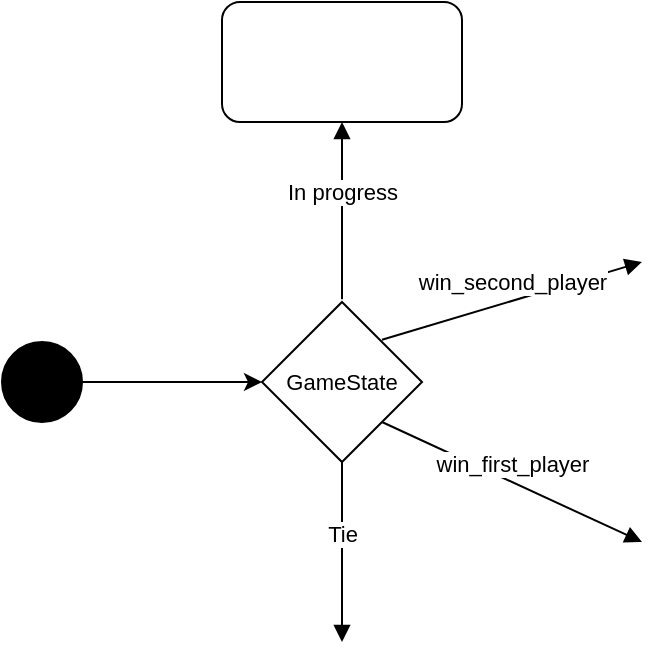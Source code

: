 <mxfile version="20.3.2" type="github">
  <diagram id="TQH5ALK7jOW8blOBlN88" name="Page-1">
    <mxGraphModel dx="471" dy="849" grid="1" gridSize="10" guides="1" tooltips="1" connect="1" arrows="1" fold="1" page="1" pageScale="1" pageWidth="3300" pageHeight="2339" math="0" shadow="0">
      <root>
        <mxCell id="0" />
        <mxCell id="1" parent="0" />
        <mxCell id="iYuoCVCzVzN60Lq0rPCa-4" value="" style="verticalLabelPosition=bottom;verticalAlign=top;html=1;shape=mxgraph.flowchart.on-page_reference;fillStyle=solid;fillColor=#000000;" vertex="1" parent="1">
          <mxGeometry x="120" y="620" width="40" height="40" as="geometry" />
        </mxCell>
        <mxCell id="iYuoCVCzVzN60Lq0rPCa-6" value="" style="endArrow=classic;html=1;rounded=0;" edge="1" parent="1">
          <mxGeometry width="50" height="50" relative="1" as="geometry">
            <mxPoint x="160" y="640" as="sourcePoint" />
            <mxPoint x="250" y="640" as="targetPoint" />
          </mxGeometry>
        </mxCell>
        <mxCell id="iYuoCVCzVzN60Lq0rPCa-10" value="" style="rhombus;whiteSpace=wrap;html=1;fillStyle=auto;fontFamily=Helvetica;fontSize=11;fontColor=default;fillColor=none;" vertex="1" parent="1">
          <mxGeometry x="250" y="600" width="80" height="80" as="geometry" />
        </mxCell>
        <mxCell id="iYuoCVCzVzN60Lq0rPCa-12" value="GameState" style="text;html=1;strokeColor=none;fillColor=none;align=center;verticalAlign=middle;whiteSpace=wrap;rounded=0;fillStyle=auto;fontFamily=Helvetica;fontSize=11;fontColor=default;" vertex="1" parent="1">
          <mxGeometry x="260" y="620" width="60" height="40" as="geometry" />
        </mxCell>
        <mxCell id="iYuoCVCzVzN60Lq0rPCa-13" value="win_second_player" style="html=1;verticalAlign=bottom;endArrow=block;rounded=0;labelBackgroundColor=default;strokeColor=default;fontFamily=Helvetica;fontSize=11;fontColor=default;shape=connector;" edge="1" parent="1">
          <mxGeometry width="80" relative="1" as="geometry">
            <mxPoint x="310" y="618.89" as="sourcePoint" />
            <mxPoint x="440" y="580" as="targetPoint" />
          </mxGeometry>
        </mxCell>
        <mxCell id="iYuoCVCzVzN60Lq0rPCa-14" value="In progress" style="html=1;verticalAlign=bottom;endArrow=block;rounded=0;labelBackgroundColor=default;strokeColor=default;fontFamily=Helvetica;fontSize=11;fontColor=default;shape=connector;" edge="1" parent="1">
          <mxGeometry width="80" relative="1" as="geometry">
            <mxPoint x="290" y="598.57" as="sourcePoint" />
            <mxPoint x="290" y="510" as="targetPoint" />
          </mxGeometry>
        </mxCell>
        <mxCell id="iYuoCVCzVzN60Lq0rPCa-15" value="Tie" style="html=1;verticalAlign=bottom;endArrow=block;rounded=0;labelBackgroundColor=default;strokeColor=default;fontFamily=Helvetica;fontSize=11;fontColor=default;shape=connector;" edge="1" parent="1">
          <mxGeometry width="80" relative="1" as="geometry">
            <mxPoint x="290" y="680" as="sourcePoint" />
            <mxPoint x="290" y="770" as="targetPoint" />
          </mxGeometry>
        </mxCell>
        <mxCell id="iYuoCVCzVzN60Lq0rPCa-16" value="win_first_player" style="html=1;verticalAlign=bottom;endArrow=block;rounded=0;labelBackgroundColor=default;strokeColor=default;fontFamily=Helvetica;fontSize=11;fontColor=default;shape=connector;" edge="1" parent="1">
          <mxGeometry width="80" relative="1" as="geometry">
            <mxPoint x="310" y="660" as="sourcePoint" />
            <mxPoint x="440" y="720" as="targetPoint" />
          </mxGeometry>
        </mxCell>
        <mxCell id="iYuoCVCzVzN60Lq0rPCa-25" value="" style="rounded=1;whiteSpace=wrap;html=1;fillStyle=auto;fontFamily=Helvetica;fontSize=11;fontColor=default;fillColor=none;" vertex="1" parent="1">
          <mxGeometry x="230" y="450" width="120" height="60" as="geometry" />
        </mxCell>
      </root>
    </mxGraphModel>
  </diagram>
</mxfile>
